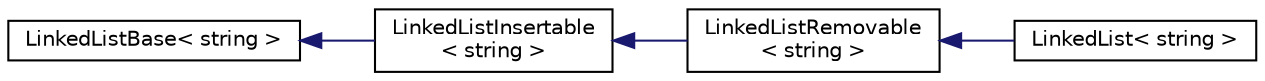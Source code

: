 digraph "Graphical Class Hierarchy"
{
  edge [fontname="Helvetica",fontsize="10",labelfontname="Helvetica",labelfontsize="10"];
  node [fontname="Helvetica",fontsize="10",shape=record];
  rankdir="LR";
  Node1 [label="LinkedListBase\< string \>",height=0.2,width=0.4,color="black", fillcolor="white", style="filled",URL="$class_linked_list_base.html"];
  Node1 -> Node2 [dir="back",color="midnightblue",fontsize="10",style="solid",fontname="Helvetica"];
  Node2 [label="LinkedListInsertable\l\< string \>",height=0.2,width=0.4,color="black", fillcolor="white", style="filled",URL="$class_linked_list_insertable.html"];
  Node2 -> Node3 [dir="back",color="midnightblue",fontsize="10",style="solid",fontname="Helvetica"];
  Node3 [label="LinkedListRemovable\l\< string \>",height=0.2,width=0.4,color="black", fillcolor="white", style="filled",URL="$class_linked_list_removable.html"];
  Node3 -> Node4 [dir="back",color="midnightblue",fontsize="10",style="solid",fontname="Helvetica"];
  Node4 [label="LinkedList\< string \>",height=0.2,width=0.4,color="black", fillcolor="white", style="filled",URL="$class_linked_list.html"];
}
